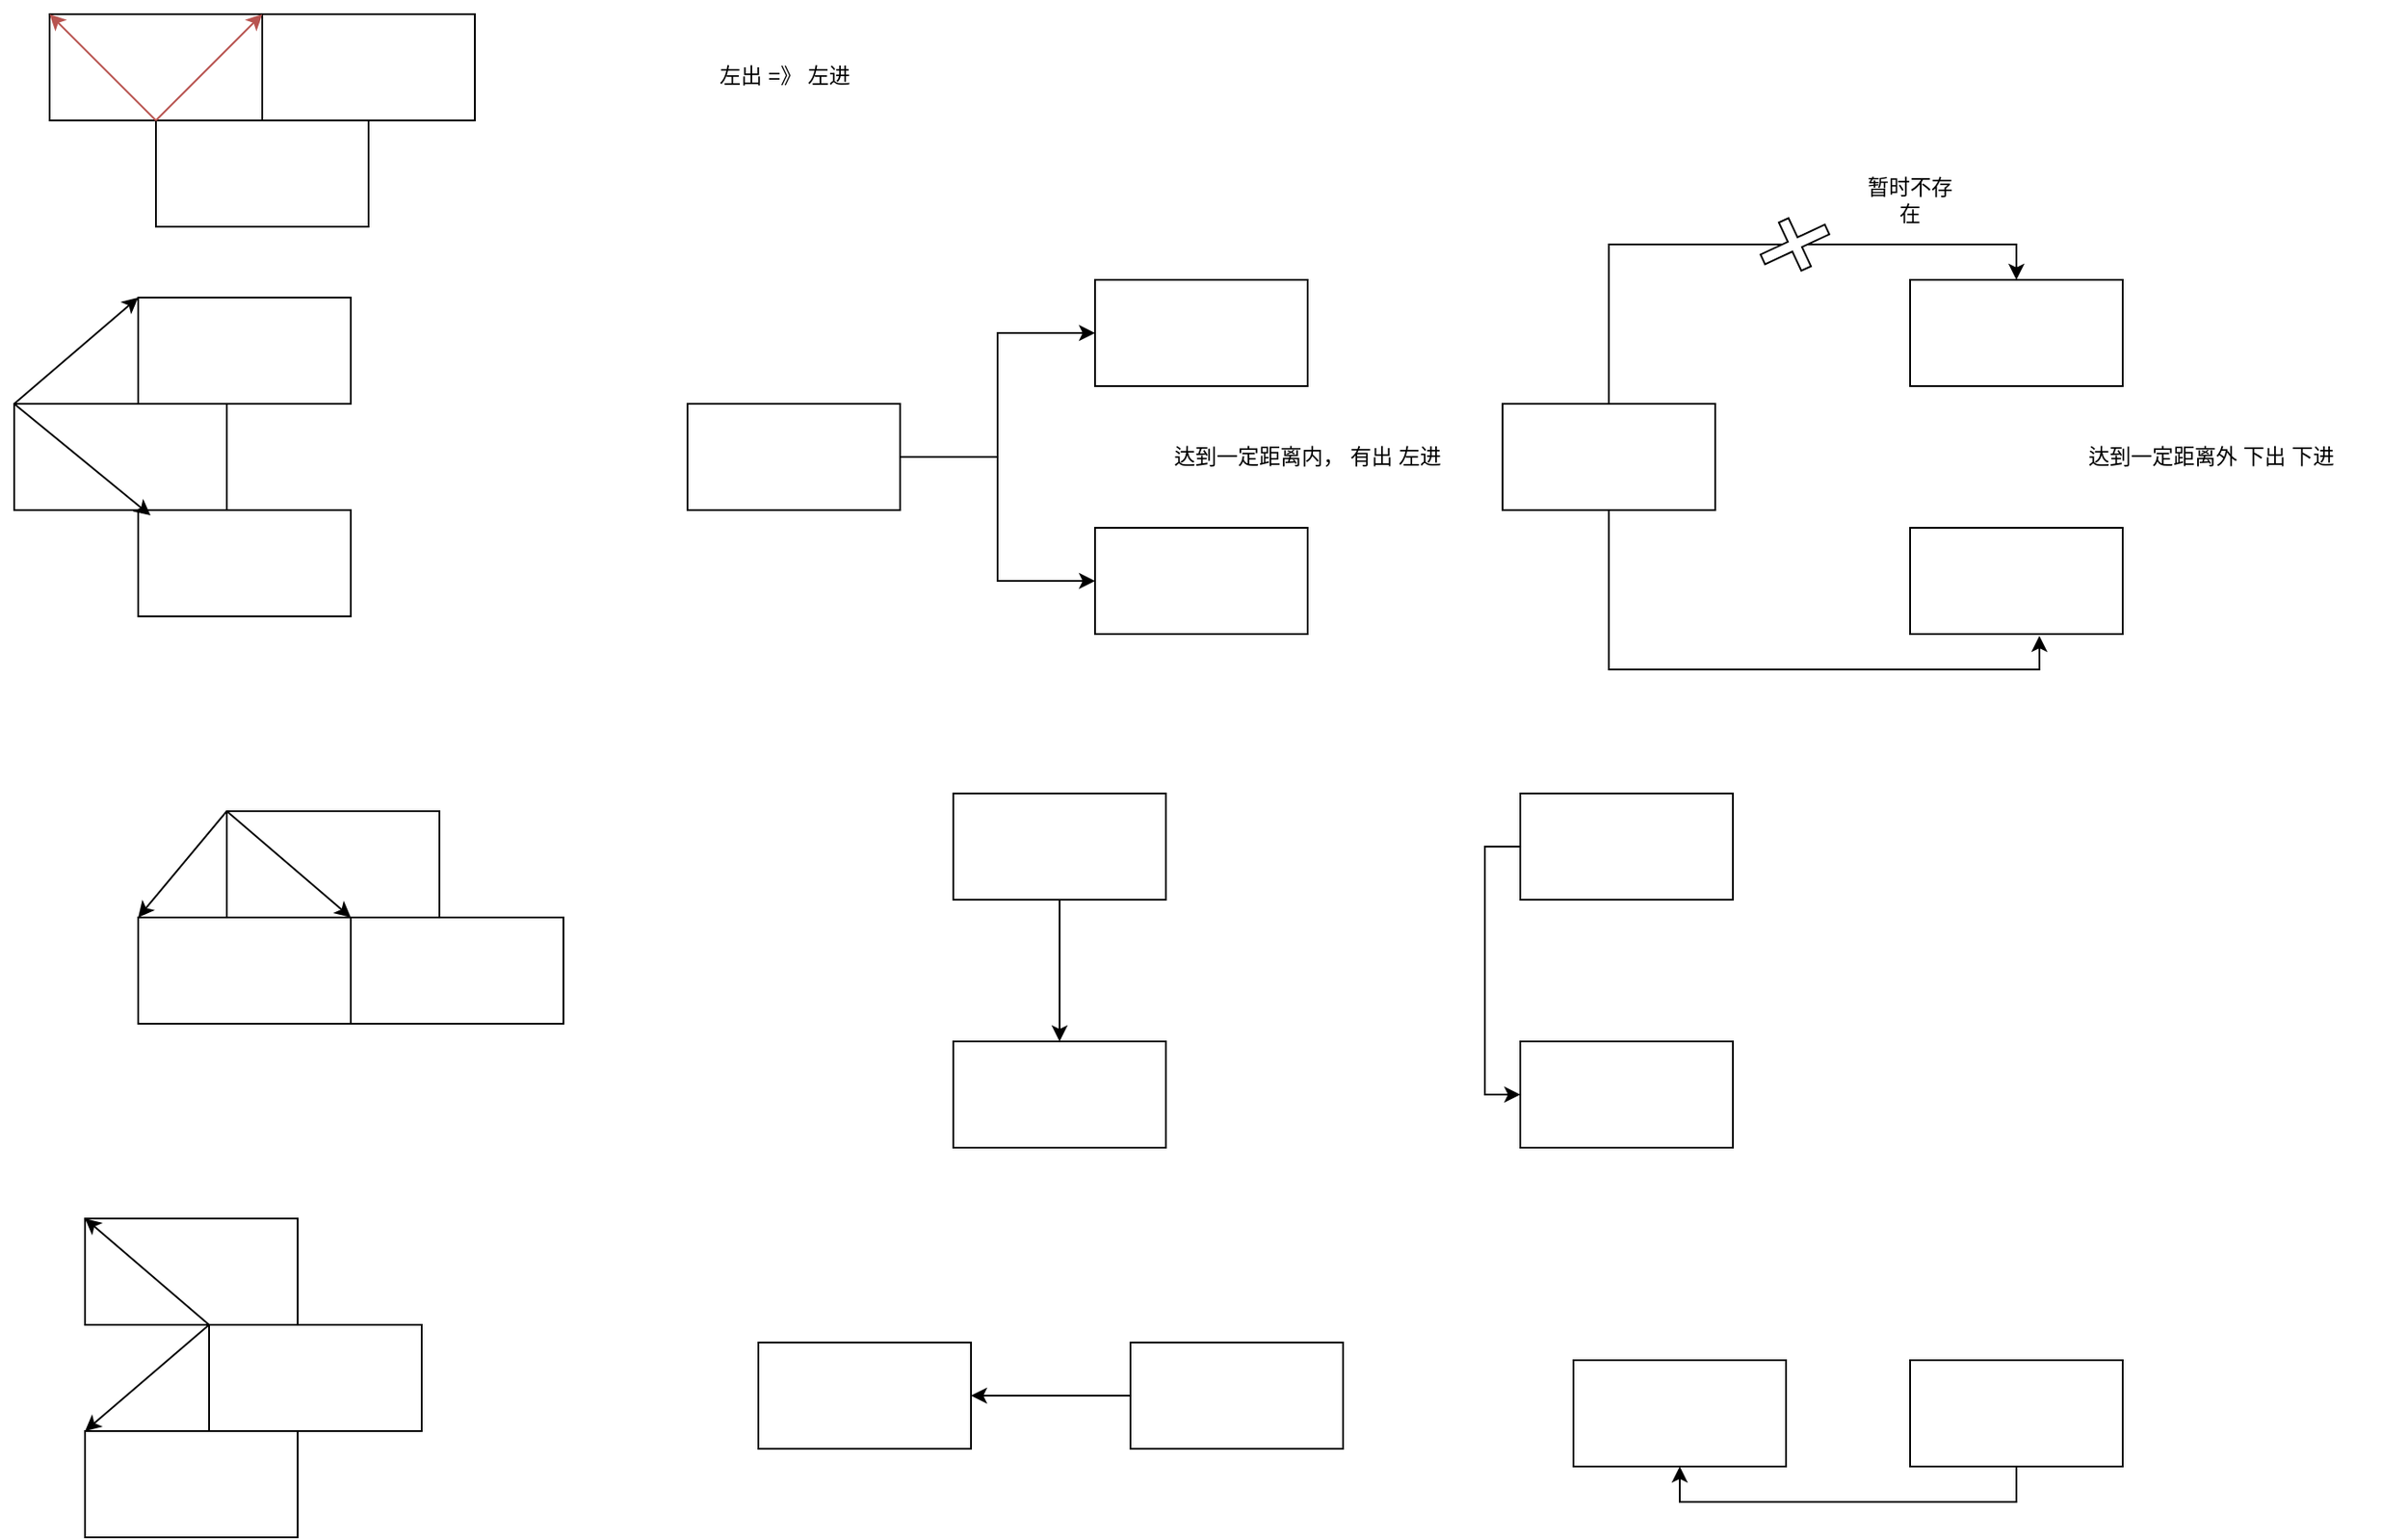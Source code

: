 <mxfile version="24.4.2" type="github">
  <diagram name="第 1 页" id="OesGOGIlDA3ujd0lbaTY">
    <mxGraphModel dx="1434" dy="738" grid="1" gridSize="10" guides="1" tooltips="1" connect="1" arrows="1" fold="1" page="1" pageScale="1" pageWidth="1654" pageHeight="2336" math="0" shadow="0">
      <root>
        <mxCell id="0" />
        <mxCell id="1" parent="0" />
        <mxCell id="YVP3sHntk0K7FK8J7l9J-1" value="" style="rounded=0;whiteSpace=wrap;html=1;" vertex="1" parent="1">
          <mxGeometry x="210" y="240" width="120" height="60" as="geometry" />
        </mxCell>
        <mxCell id="YVP3sHntk0K7FK8J7l9J-3" value="" style="rounded=0;whiteSpace=wrap;html=1;" vertex="1" parent="1">
          <mxGeometry x="270" y="180" width="120" height="60" as="geometry" />
        </mxCell>
        <mxCell id="YVP3sHntk0K7FK8J7l9J-10" value="" style="rounded=0;whiteSpace=wrap;html=1;" vertex="1" parent="1">
          <mxGeometry x="150" y="180" width="120" height="60" as="geometry" />
        </mxCell>
        <mxCell id="YVP3sHntk0K7FK8J7l9J-11" value="" style="endArrow=classic;html=1;rounded=0;entryX=0;entryY=0;entryDx=0;entryDy=0;exitX=0.5;exitY=1;exitDx=0;exitDy=0;fillColor=#f8cecc;strokeColor=#b85450;" edge="1" parent="1" source="YVP3sHntk0K7FK8J7l9J-10" target="YVP3sHntk0K7FK8J7l9J-10">
          <mxGeometry width="50" height="50" relative="1" as="geometry">
            <mxPoint x="220" y="180" as="sourcePoint" />
            <mxPoint x="120" y="160" as="targetPoint" />
          </mxGeometry>
        </mxCell>
        <mxCell id="YVP3sHntk0K7FK8J7l9J-15" value="" style="rounded=0;whiteSpace=wrap;html=1;" vertex="1" parent="1">
          <mxGeometry x="130" y="400" width="120" height="60" as="geometry" />
        </mxCell>
        <mxCell id="YVP3sHntk0K7FK8J7l9J-16" value="" style="rounded=0;whiteSpace=wrap;html=1;" vertex="1" parent="1">
          <mxGeometry x="200" y="340" width="120" height="60" as="geometry" />
        </mxCell>
        <mxCell id="YVP3sHntk0K7FK8J7l9J-17" value="" style="rounded=0;whiteSpace=wrap;html=1;" vertex="1" parent="1">
          <mxGeometry x="200" y="460" width="120" height="60" as="geometry" />
        </mxCell>
        <mxCell id="YVP3sHntk0K7FK8J7l9J-18" value="" style="endArrow=classic;html=1;rounded=0;entryX=0;entryY=0;entryDx=0;entryDy=0;" edge="1" parent="1" target="YVP3sHntk0K7FK8J7l9J-16">
          <mxGeometry width="50" height="50" relative="1" as="geometry">
            <mxPoint x="130" y="400" as="sourcePoint" />
            <mxPoint x="180" y="350" as="targetPoint" />
          </mxGeometry>
        </mxCell>
        <mxCell id="YVP3sHntk0K7FK8J7l9J-19" value="" style="endArrow=classic;html=1;rounded=0;entryX=0.058;entryY=0.05;entryDx=0;entryDy=0;entryPerimeter=0;" edge="1" parent="1" target="YVP3sHntk0K7FK8J7l9J-17">
          <mxGeometry width="50" height="50" relative="1" as="geometry">
            <mxPoint x="130" y="400" as="sourcePoint" />
            <mxPoint x="180" y="350" as="targetPoint" />
          </mxGeometry>
        </mxCell>
        <mxCell id="YVP3sHntk0K7FK8J7l9J-28" style="edgeStyle=orthogonalEdgeStyle;rounded=0;orthogonalLoop=1;jettySize=auto;html=1;exitX=1;exitY=0.5;exitDx=0;exitDy=0;entryX=0;entryY=0.5;entryDx=0;entryDy=0;" edge="1" parent="1" source="YVP3sHntk0K7FK8J7l9J-20" target="YVP3sHntk0K7FK8J7l9J-22">
          <mxGeometry relative="1" as="geometry" />
        </mxCell>
        <mxCell id="YVP3sHntk0K7FK8J7l9J-29" style="edgeStyle=orthogonalEdgeStyle;rounded=0;orthogonalLoop=1;jettySize=auto;html=1;exitX=1;exitY=0.5;exitDx=0;exitDy=0;entryX=0;entryY=0.5;entryDx=0;entryDy=0;" edge="1" parent="1" source="YVP3sHntk0K7FK8J7l9J-20" target="YVP3sHntk0K7FK8J7l9J-21">
          <mxGeometry relative="1" as="geometry" />
        </mxCell>
        <mxCell id="YVP3sHntk0K7FK8J7l9J-20" value="" style="rounded=0;whiteSpace=wrap;html=1;" vertex="1" parent="1">
          <mxGeometry x="510" y="400" width="120" height="60" as="geometry" />
        </mxCell>
        <mxCell id="YVP3sHntk0K7FK8J7l9J-21" value="" style="rounded=0;whiteSpace=wrap;html=1;" vertex="1" parent="1">
          <mxGeometry x="740" y="330" width="120" height="60" as="geometry" />
        </mxCell>
        <mxCell id="YVP3sHntk0K7FK8J7l9J-22" value="" style="rounded=0;whiteSpace=wrap;html=1;" vertex="1" parent="1">
          <mxGeometry x="740" y="470" width="120" height="60" as="geometry" />
        </mxCell>
        <mxCell id="YVP3sHntk0K7FK8J7l9J-26" value="左出 =》 左进" style="text;html=1;align=center;verticalAlign=middle;whiteSpace=wrap;rounded=0;" vertex="1" parent="1">
          <mxGeometry x="500" y="200" width="130" height="30" as="geometry" />
        </mxCell>
        <mxCell id="YVP3sHntk0K7FK8J7l9J-27" value="达到一定距离内， 有出 左进" style="text;html=1;align=center;verticalAlign=middle;whiteSpace=wrap;rounded=0;" vertex="1" parent="1">
          <mxGeometry x="750" y="415" width="220" height="30" as="geometry" />
        </mxCell>
        <mxCell id="YVP3sHntk0K7FK8J7l9J-37" style="edgeStyle=orthogonalEdgeStyle;rounded=0;orthogonalLoop=1;jettySize=auto;html=1;exitX=0.5;exitY=0;exitDx=0;exitDy=0;entryX=0.5;entryY=0;entryDx=0;entryDy=0;" edge="1" parent="1" source="YVP3sHntk0K7FK8J7l9J-32" target="YVP3sHntk0K7FK8J7l9J-33">
          <mxGeometry relative="1" as="geometry" />
        </mxCell>
        <mxCell id="YVP3sHntk0K7FK8J7l9J-32" value="" style="rounded=0;whiteSpace=wrap;html=1;" vertex="1" parent="1">
          <mxGeometry x="970" y="400" width="120" height="60" as="geometry" />
        </mxCell>
        <mxCell id="YVP3sHntk0K7FK8J7l9J-33" value="" style="rounded=0;whiteSpace=wrap;html=1;" vertex="1" parent="1">
          <mxGeometry x="1200" y="330" width="120" height="60" as="geometry" />
        </mxCell>
        <mxCell id="YVP3sHntk0K7FK8J7l9J-34" value="" style="rounded=0;whiteSpace=wrap;html=1;" vertex="1" parent="1">
          <mxGeometry x="1200" y="470" width="120" height="60" as="geometry" />
        </mxCell>
        <mxCell id="YVP3sHntk0K7FK8J7l9J-35" value="达到一定距离外 下出 下进" style="text;html=1;align=center;verticalAlign=middle;whiteSpace=wrap;rounded=0;" vertex="1" parent="1">
          <mxGeometry x="1260" y="415" width="220" height="30" as="geometry" />
        </mxCell>
        <mxCell id="YVP3sHntk0K7FK8J7l9J-36" style="edgeStyle=orthogonalEdgeStyle;rounded=0;orthogonalLoop=1;jettySize=auto;html=1;exitX=0.5;exitY=1;exitDx=0;exitDy=0;entryX=0.608;entryY=1.017;entryDx=0;entryDy=0;entryPerimeter=0;" edge="1" parent="1" source="YVP3sHntk0K7FK8J7l9J-32" target="YVP3sHntk0K7FK8J7l9J-34">
          <mxGeometry relative="1" as="geometry" />
        </mxCell>
        <mxCell id="YVP3sHntk0K7FK8J7l9J-38" value="" style="shape=cross;whiteSpace=wrap;html=1;direction=south;rotation=65;" vertex="1" parent="1">
          <mxGeometry x="1120" y="290" width="30" height="40" as="geometry" />
        </mxCell>
        <mxCell id="YVP3sHntk0K7FK8J7l9J-41" value="暂时不存在" style="text;html=1;align=center;verticalAlign=middle;whiteSpace=wrap;rounded=0;" vertex="1" parent="1">
          <mxGeometry x="1170" y="270" width="60" height="30" as="geometry" />
        </mxCell>
        <mxCell id="YVP3sHntk0K7FK8J7l9J-42" value="" style="rounded=0;whiteSpace=wrap;html=1;" vertex="1" parent="1">
          <mxGeometry x="250" y="630" width="120" height="60" as="geometry" />
        </mxCell>
        <mxCell id="YVP3sHntk0K7FK8J7l9J-43" value="" style="rounded=0;whiteSpace=wrap;html=1;" vertex="1" parent="1">
          <mxGeometry x="200" y="690" width="120" height="60" as="geometry" />
        </mxCell>
        <mxCell id="YVP3sHntk0K7FK8J7l9J-44" value="" style="rounded=0;whiteSpace=wrap;html=1;" vertex="1" parent="1">
          <mxGeometry x="320" y="690" width="120" height="60" as="geometry" />
        </mxCell>
        <mxCell id="YVP3sHntk0K7FK8J7l9J-45" value="" style="endArrow=classic;html=1;rounded=0;entryX=0;entryY=0;entryDx=0;entryDy=0;" edge="1" parent="1" target="YVP3sHntk0K7FK8J7l9J-44">
          <mxGeometry width="50" height="50" relative="1" as="geometry">
            <mxPoint x="250" y="630" as="sourcePoint" />
            <mxPoint x="300" y="580" as="targetPoint" />
          </mxGeometry>
        </mxCell>
        <mxCell id="YVP3sHntk0K7FK8J7l9J-46" value="" style="endArrow=classic;html=1;rounded=0;entryX=0;entryY=0;entryDx=0;entryDy=0;" edge="1" parent="1" target="YVP3sHntk0K7FK8J7l9J-43">
          <mxGeometry width="50" height="50" relative="1" as="geometry">
            <mxPoint x="250" y="630" as="sourcePoint" />
            <mxPoint x="300" y="580" as="targetPoint" />
          </mxGeometry>
        </mxCell>
        <mxCell id="YVP3sHntk0K7FK8J7l9J-49" style="edgeStyle=orthogonalEdgeStyle;rounded=0;orthogonalLoop=1;jettySize=auto;html=1;exitX=0.5;exitY=1;exitDx=0;exitDy=0;entryX=0.5;entryY=0;entryDx=0;entryDy=0;" edge="1" parent="1" source="YVP3sHntk0K7FK8J7l9J-47" target="YVP3sHntk0K7FK8J7l9J-48">
          <mxGeometry relative="1" as="geometry" />
        </mxCell>
        <mxCell id="YVP3sHntk0K7FK8J7l9J-47" value="" style="rounded=0;whiteSpace=wrap;html=1;" vertex="1" parent="1">
          <mxGeometry x="660" y="620" width="120" height="60" as="geometry" />
        </mxCell>
        <mxCell id="YVP3sHntk0K7FK8J7l9J-48" value="" style="rounded=0;whiteSpace=wrap;html=1;" vertex="1" parent="1">
          <mxGeometry x="660" y="760" width="120" height="60" as="geometry" />
        </mxCell>
        <mxCell id="YVP3sHntk0K7FK8J7l9J-52" style="edgeStyle=orthogonalEdgeStyle;rounded=0;orthogonalLoop=1;jettySize=auto;html=1;exitX=0;exitY=0.5;exitDx=0;exitDy=0;entryX=0;entryY=0.5;entryDx=0;entryDy=0;" edge="1" parent="1" source="YVP3sHntk0K7FK8J7l9J-50" target="YVP3sHntk0K7FK8J7l9J-51">
          <mxGeometry relative="1" as="geometry" />
        </mxCell>
        <mxCell id="YVP3sHntk0K7FK8J7l9J-50" value="" style="rounded=0;whiteSpace=wrap;html=1;" vertex="1" parent="1">
          <mxGeometry x="980" y="620" width="120" height="60" as="geometry" />
        </mxCell>
        <mxCell id="YVP3sHntk0K7FK8J7l9J-51" value="" style="rounded=0;whiteSpace=wrap;html=1;" vertex="1" parent="1">
          <mxGeometry x="980" y="760" width="120" height="60" as="geometry" />
        </mxCell>
        <mxCell id="YVP3sHntk0K7FK8J7l9J-53" value="" style="rounded=0;whiteSpace=wrap;html=1;" vertex="1" parent="1">
          <mxGeometry x="240" y="920" width="120" height="60" as="geometry" />
        </mxCell>
        <mxCell id="YVP3sHntk0K7FK8J7l9J-54" value="" style="rounded=0;whiteSpace=wrap;html=1;" vertex="1" parent="1">
          <mxGeometry x="170" y="860" width="120" height="60" as="geometry" />
        </mxCell>
        <mxCell id="YVP3sHntk0K7FK8J7l9J-55" value="" style="rounded=0;whiteSpace=wrap;html=1;" vertex="1" parent="1">
          <mxGeometry x="170" y="980" width="120" height="60" as="geometry" />
        </mxCell>
        <mxCell id="YVP3sHntk0K7FK8J7l9J-56" value="" style="endArrow=classic;html=1;rounded=0;entryX=0;entryY=0;entryDx=0;entryDy=0;" edge="1" parent="1" target="YVP3sHntk0K7FK8J7l9J-54">
          <mxGeometry width="50" height="50" relative="1" as="geometry">
            <mxPoint x="240" y="920" as="sourcePoint" />
            <mxPoint x="290" y="870" as="targetPoint" />
          </mxGeometry>
        </mxCell>
        <mxCell id="YVP3sHntk0K7FK8J7l9J-57" value="" style="endArrow=classic;html=1;rounded=0;entryX=0;entryY=0;entryDx=0;entryDy=0;" edge="1" parent="1" target="YVP3sHntk0K7FK8J7l9J-55">
          <mxGeometry width="50" height="50" relative="1" as="geometry">
            <mxPoint x="240" y="920" as="sourcePoint" />
            <mxPoint x="290" y="870" as="targetPoint" />
          </mxGeometry>
        </mxCell>
        <mxCell id="YVP3sHntk0K7FK8J7l9J-60" style="edgeStyle=orthogonalEdgeStyle;rounded=0;orthogonalLoop=1;jettySize=auto;html=1;exitX=0;exitY=0.5;exitDx=0;exitDy=0;" edge="1" parent="1" source="YVP3sHntk0K7FK8J7l9J-58" target="YVP3sHntk0K7FK8J7l9J-59">
          <mxGeometry relative="1" as="geometry" />
        </mxCell>
        <mxCell id="YVP3sHntk0K7FK8J7l9J-58" value="" style="rounded=0;whiteSpace=wrap;html=1;" vertex="1" parent="1">
          <mxGeometry x="760" y="930" width="120" height="60" as="geometry" />
        </mxCell>
        <mxCell id="YVP3sHntk0K7FK8J7l9J-59" value="" style="rounded=0;whiteSpace=wrap;html=1;" vertex="1" parent="1">
          <mxGeometry x="550" y="930" width="120" height="60" as="geometry" />
        </mxCell>
        <mxCell id="YVP3sHntk0K7FK8J7l9J-63" style="edgeStyle=orthogonalEdgeStyle;rounded=0;orthogonalLoop=1;jettySize=auto;html=1;exitX=0.5;exitY=1;exitDx=0;exitDy=0;entryX=0.5;entryY=1;entryDx=0;entryDy=0;" edge="1" parent="1" source="YVP3sHntk0K7FK8J7l9J-61" target="YVP3sHntk0K7FK8J7l9J-62">
          <mxGeometry relative="1" as="geometry" />
        </mxCell>
        <mxCell id="YVP3sHntk0K7FK8J7l9J-61" value="" style="rounded=0;whiteSpace=wrap;html=1;" vertex="1" parent="1">
          <mxGeometry x="1200" y="940" width="120" height="60" as="geometry" />
        </mxCell>
        <mxCell id="YVP3sHntk0K7FK8J7l9J-62" value="" style="rounded=0;whiteSpace=wrap;html=1;" vertex="1" parent="1">
          <mxGeometry x="1010" y="940" width="120" height="60" as="geometry" />
        </mxCell>
        <mxCell id="YVP3sHntk0K7FK8J7l9J-8" value="" style="endArrow=classic;html=1;rounded=0;fillColor=#f8cecc;strokeColor=#b85450;exitX=0;exitY=0;exitDx=0;exitDy=0;entryX=0;entryY=0;entryDx=0;entryDy=0;" edge="1" parent="1" source="YVP3sHntk0K7FK8J7l9J-1" target="YVP3sHntk0K7FK8J7l9J-3">
          <mxGeometry width="50" height="50" relative="1" as="geometry">
            <mxPoint x="200" y="245" as="sourcePoint" />
            <mxPoint x="310" y="140" as="targetPoint" />
          </mxGeometry>
        </mxCell>
      </root>
    </mxGraphModel>
  </diagram>
</mxfile>
